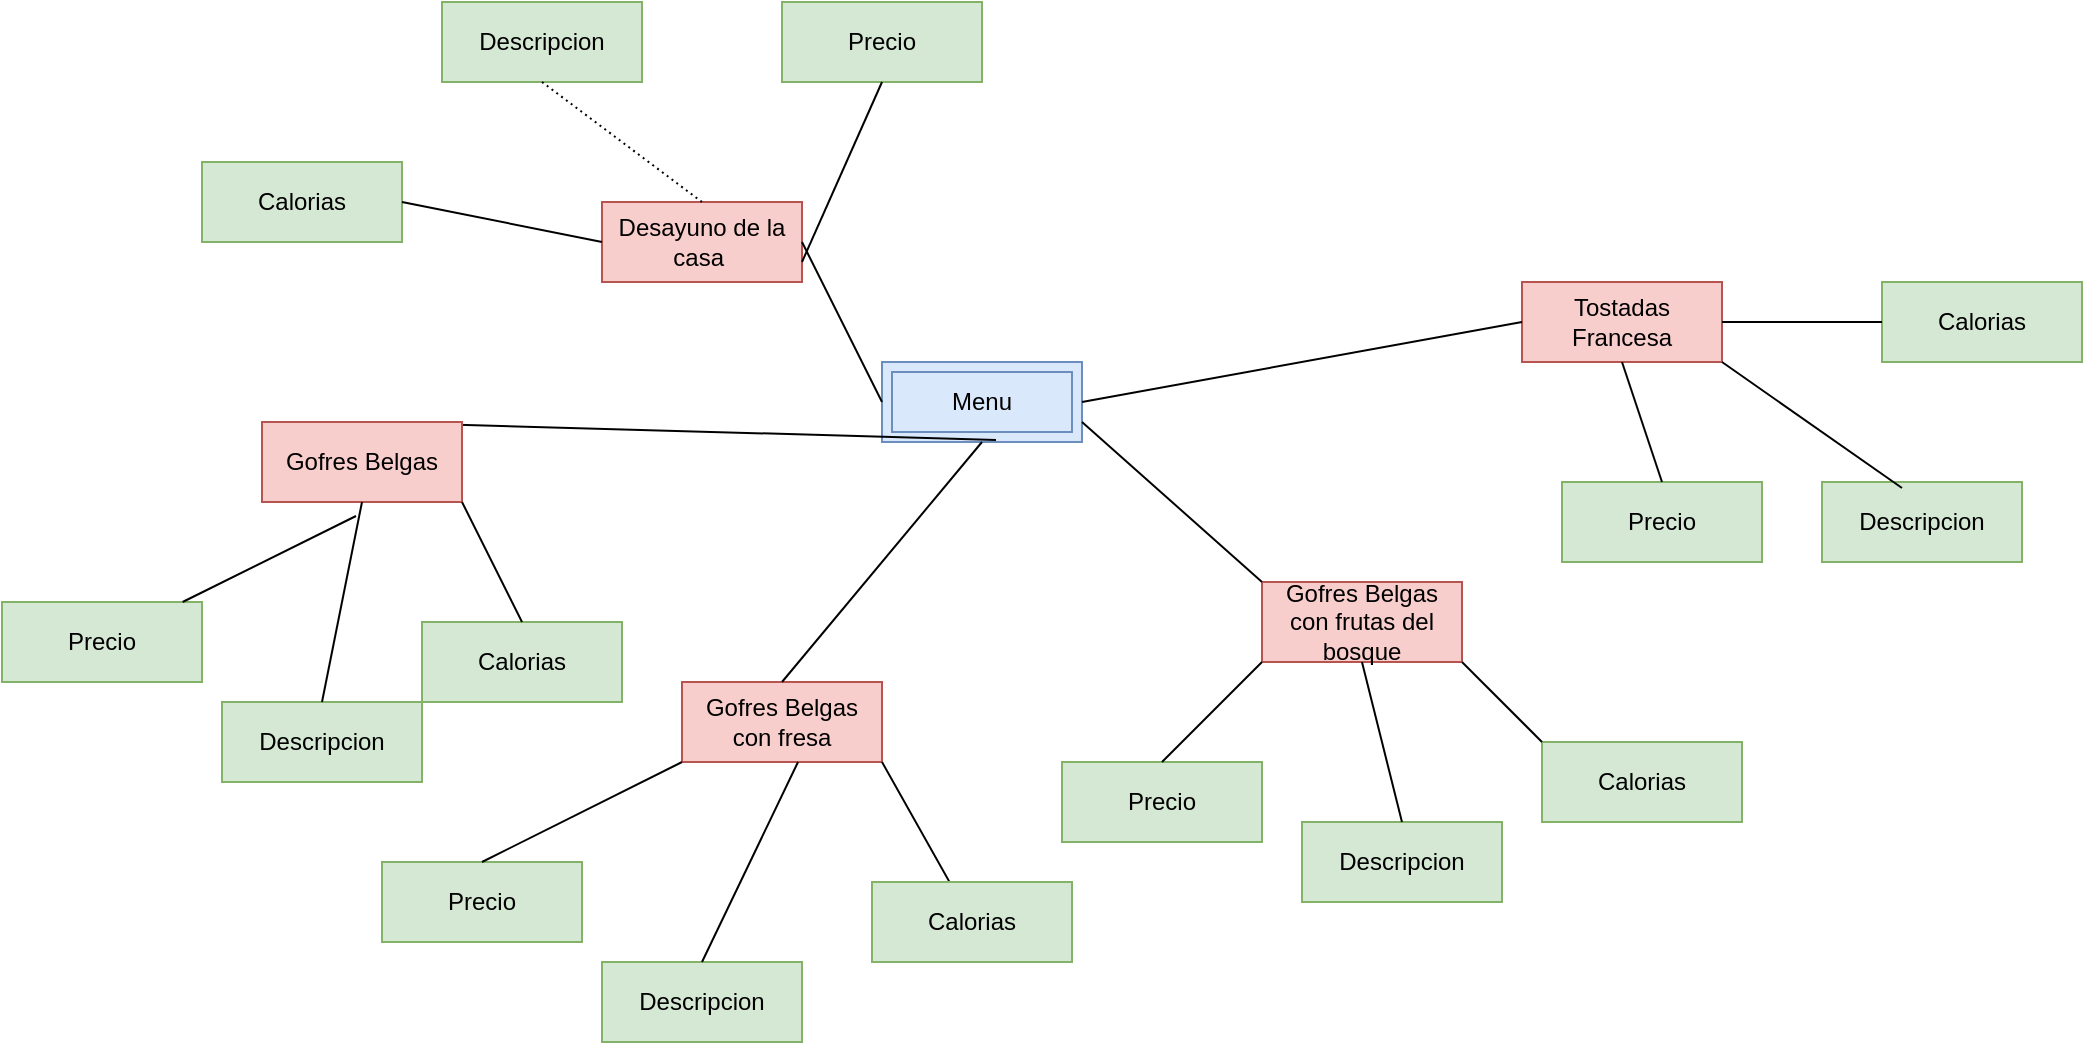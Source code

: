 <mxfile version="21.8.2" type="google">
  <diagram id="R2lEEEUBdFMjLlhIrx00" name="Page-1">
    <mxGraphModel grid="1" page="1" gridSize="10" guides="1" tooltips="1" connect="1" arrows="1" fold="1" pageScale="1" pageWidth="850" pageHeight="1100" math="0" shadow="0" extFonts="Permanent Marker^https://fonts.googleapis.com/css?family=Permanent+Marker">
      <root>
        <mxCell id="0" />
        <mxCell id="1" parent="0" />
        <mxCell id="gkXuOz1TAqJlycuNWTd--1" value="Menu" style="shape=ext;margin=3;double=1;whiteSpace=wrap;html=1;align=center;fillColor=#dae8fc;strokeColor=#6c8ebf;" vertex="1" parent="1">
          <mxGeometry x="330" y="50" width="100" height="40" as="geometry" />
        </mxCell>
        <mxCell id="gkXuOz1TAqJlycuNWTd--2" value="" style="endArrow=none;html=1;rounded=0;exitX=0.57;exitY=0.975;exitDx=0;exitDy=0;exitPerimeter=0;entryX=0.5;entryY=0;entryDx=0;entryDy=0;" edge="1" parent="1" source="gkXuOz1TAqJlycuNWTd--1" target="gkXuOz1TAqJlycuNWTd--30">
          <mxGeometry relative="1" as="geometry">
            <mxPoint x="340" y="250" as="sourcePoint" />
            <mxPoint x="130" y="120" as="targetPoint" />
          </mxGeometry>
        </mxCell>
        <mxCell id="gkXuOz1TAqJlycuNWTd--30" value="Gofres Belgas" style="whiteSpace=wrap;html=1;align=center;fillColor=#f8cecc;strokeColor=#b85450;" vertex="1" parent="1">
          <mxGeometry x="20" y="80" width="100" height="40" as="geometry" />
        </mxCell>
        <mxCell id="gkXuOz1TAqJlycuNWTd--31" value="Precio" style="whiteSpace=wrap;html=1;align=center;fillColor=#d5e8d4;strokeColor=#82b366;" vertex="1" parent="1">
          <mxGeometry x="-110" y="170" width="100" height="40" as="geometry" />
        </mxCell>
        <mxCell id="gkXuOz1TAqJlycuNWTd--32" value="" style="endArrow=none;html=1;rounded=0;entryX=0.47;entryY=1.175;entryDx=0;entryDy=0;entryPerimeter=0;" edge="1" parent="1" source="gkXuOz1TAqJlycuNWTd--31" target="gkXuOz1TAqJlycuNWTd--30">
          <mxGeometry relative="1" as="geometry">
            <mxPoint x="-40" y="250" as="sourcePoint" />
            <mxPoint x="120" y="250" as="targetPoint" />
          </mxGeometry>
        </mxCell>
        <mxCell id="gkXuOz1TAqJlycuNWTd--33" value="Descripcion" style="whiteSpace=wrap;html=1;align=center;fillColor=#d5e8d4;strokeColor=#82b366;" vertex="1" parent="1">
          <mxGeometry y="220" width="100" height="40" as="geometry" />
        </mxCell>
        <mxCell id="gkXuOz1TAqJlycuNWTd--34" value="" style="endArrow=none;html=1;rounded=0;entryX=0.5;entryY=1;entryDx=0;entryDy=0;exitX=0.5;exitY=0;exitDx=0;exitDy=0;" edge="1" parent="1" source="gkXuOz1TAqJlycuNWTd--33" target="gkXuOz1TAqJlycuNWTd--30">
          <mxGeometry relative="1" as="geometry">
            <mxPoint x="-40" y="250" as="sourcePoint" />
            <mxPoint x="120" y="250" as="targetPoint" />
          </mxGeometry>
        </mxCell>
        <mxCell id="gkXuOz1TAqJlycuNWTd--35" value="Calorias" style="whiteSpace=wrap;html=1;align=center;fillColor=#d5e8d4;strokeColor=#82b366;" vertex="1" parent="1">
          <mxGeometry x="100" y="180" width="100" height="40" as="geometry" />
        </mxCell>
        <mxCell id="gkXuOz1TAqJlycuNWTd--36" value="" style="endArrow=none;html=1;rounded=0;entryX=1;entryY=1;entryDx=0;entryDy=0;exitX=0.5;exitY=0;exitDx=0;exitDy=0;" edge="1" parent="1" source="gkXuOz1TAqJlycuNWTd--35" target="gkXuOz1TAqJlycuNWTd--30">
          <mxGeometry relative="1" as="geometry">
            <mxPoint x="-40" y="250" as="sourcePoint" />
            <mxPoint x="120" y="250" as="targetPoint" />
          </mxGeometry>
        </mxCell>
        <mxCell id="gkXuOz1TAqJlycuNWTd--37" value="Gofres Belgas con fresa" style="whiteSpace=wrap;html=1;align=center;fillColor=#f8cecc;strokeColor=#b85450;" vertex="1" parent="1">
          <mxGeometry x="230" y="210" width="100" height="40" as="geometry" />
        </mxCell>
        <mxCell id="gkXuOz1TAqJlycuNWTd--38" value="" style="endArrow=none;html=1;rounded=0;entryX=0.5;entryY=0;entryDx=0;entryDy=0;" edge="1" parent="1" target="gkXuOz1TAqJlycuNWTd--37">
          <mxGeometry relative="1" as="geometry">
            <mxPoint x="380" y="90" as="sourcePoint" />
            <mxPoint x="530" y="370" as="targetPoint" />
          </mxGeometry>
        </mxCell>
        <mxCell id="gkXuOz1TAqJlycuNWTd--40" value="" style="endArrow=none;html=1;rounded=0;exitX=1;exitY=1;exitDx=0;exitDy=0;" edge="1" parent="1" source="gkXuOz1TAqJlycuNWTd--37" target="gkXuOz1TAqJlycuNWTd--41">
          <mxGeometry relative="1" as="geometry">
            <mxPoint x="240" y="250" as="sourcePoint" />
            <mxPoint x="400" y="250" as="targetPoint" />
          </mxGeometry>
        </mxCell>
        <mxCell id="gkXuOz1TAqJlycuNWTd--41" value="Calorias" style="whiteSpace=wrap;html=1;align=center;fillColor=#d5e8d4;strokeColor=#82b366;" vertex="1" parent="1">
          <mxGeometry x="325" y="310" width="100" height="40" as="geometry" />
        </mxCell>
        <mxCell id="gkXuOz1TAqJlycuNWTd--42" value="Descripcion" style="whiteSpace=wrap;html=1;align=center;fillColor=#d5e8d4;strokeColor=#82b366;" vertex="1" parent="1">
          <mxGeometry x="190" y="350" width="100" height="40" as="geometry" />
        </mxCell>
        <mxCell id="gkXuOz1TAqJlycuNWTd--43" value="Precio" style="whiteSpace=wrap;html=1;align=center;fillColor=#d5e8d4;strokeColor=#82b366;" vertex="1" parent="1">
          <mxGeometry x="80" y="300" width="100" height="40" as="geometry" />
        </mxCell>
        <mxCell id="gkXuOz1TAqJlycuNWTd--44" value="" style="endArrow=none;html=1;rounded=0;entryX=0.58;entryY=1;entryDx=0;entryDy=0;entryPerimeter=0;exitX=0.5;exitY=0;exitDx=0;exitDy=0;" edge="1" parent="1" source="gkXuOz1TAqJlycuNWTd--42" target="gkXuOz1TAqJlycuNWTd--37">
          <mxGeometry relative="1" as="geometry">
            <mxPoint x="240" y="250" as="sourcePoint" />
            <mxPoint x="400" y="250" as="targetPoint" />
          </mxGeometry>
        </mxCell>
        <mxCell id="gkXuOz1TAqJlycuNWTd--47" value="" style="endArrow=none;html=1;rounded=0;exitX=0.5;exitY=0;exitDx=0;exitDy=0;entryX=0;entryY=1;entryDx=0;entryDy=0;" edge="1" parent="1" source="gkXuOz1TAqJlycuNWTd--43" target="gkXuOz1TAqJlycuNWTd--37">
          <mxGeometry relative="1" as="geometry">
            <mxPoint x="200" y="220" as="sourcePoint" />
            <mxPoint x="340" y="190" as="targetPoint" />
          </mxGeometry>
        </mxCell>
        <mxCell id="gkXuOz1TAqJlycuNWTd--49" value="Gofres Belgas con frutas del bosque" style="whiteSpace=wrap;html=1;align=center;fillColor=#f8cecc;strokeColor=#b85450;" vertex="1" parent="1">
          <mxGeometry x="520" y="160" width="100" height="40" as="geometry" />
        </mxCell>
        <mxCell id="gkXuOz1TAqJlycuNWTd--50" value="" style="endArrow=none;html=1;rounded=0;exitX=1;exitY=0.75;exitDx=0;exitDy=0;entryX=0;entryY=0;entryDx=0;entryDy=0;" edge="1" parent="1" source="gkXuOz1TAqJlycuNWTd--1" target="gkXuOz1TAqJlycuNWTd--49">
          <mxGeometry relative="1" as="geometry">
            <mxPoint x="560" y="250" as="sourcePoint" />
            <mxPoint x="720" y="250" as="targetPoint" />
          </mxGeometry>
        </mxCell>
        <mxCell id="gkXuOz1TAqJlycuNWTd--51" value="Precio" style="whiteSpace=wrap;html=1;align=center;fillColor=#d5e8d4;strokeColor=#82b366;" vertex="1" parent="1">
          <mxGeometry x="420" y="250" width="100" height="40" as="geometry" />
        </mxCell>
        <mxCell id="gkXuOz1TAqJlycuNWTd--52" value="Descripcion" style="whiteSpace=wrap;html=1;align=center;fillColor=#d5e8d4;strokeColor=#82b366;" vertex="1" parent="1">
          <mxGeometry x="540" y="280" width="100" height="40" as="geometry" />
        </mxCell>
        <mxCell id="gkXuOz1TAqJlycuNWTd--53" value="Calorias" style="whiteSpace=wrap;html=1;align=center;fillColor=#d5e8d4;strokeColor=#82b366;" vertex="1" parent="1">
          <mxGeometry x="660" y="240" width="100" height="40" as="geometry" />
        </mxCell>
        <mxCell id="gkXuOz1TAqJlycuNWTd--54" value="" style="endArrow=none;html=1;rounded=0;exitX=0.5;exitY=0;exitDx=0;exitDy=0;entryX=0;entryY=1;entryDx=0;entryDy=0;" edge="1" parent="1" source="gkXuOz1TAqJlycuNWTd--51" target="gkXuOz1TAqJlycuNWTd--49">
          <mxGeometry relative="1" as="geometry">
            <mxPoint x="560" y="250" as="sourcePoint" />
            <mxPoint x="720" y="250" as="targetPoint" />
          </mxGeometry>
        </mxCell>
        <mxCell id="gkXuOz1TAqJlycuNWTd--55" value="" style="endArrow=none;html=1;rounded=0;exitX=0.5;exitY=1;exitDx=0;exitDy=0;entryX=0.5;entryY=0;entryDx=0;entryDy=0;" edge="1" parent="1" source="gkXuOz1TAqJlycuNWTd--49" target="gkXuOz1TAqJlycuNWTd--52">
          <mxGeometry relative="1" as="geometry">
            <mxPoint x="560" y="250" as="sourcePoint" />
            <mxPoint x="680" y="250" as="targetPoint" />
          </mxGeometry>
        </mxCell>
        <mxCell id="gkXuOz1TAqJlycuNWTd--56" value="" style="endArrow=none;html=1;rounded=0;exitX=1;exitY=1;exitDx=0;exitDy=0;entryX=0;entryY=0;entryDx=0;entryDy=0;" edge="1" parent="1" source="gkXuOz1TAqJlycuNWTd--49" target="gkXuOz1TAqJlycuNWTd--53">
          <mxGeometry relative="1" as="geometry">
            <mxPoint x="560" y="250" as="sourcePoint" />
            <mxPoint x="720" y="172" as="targetPoint" />
          </mxGeometry>
        </mxCell>
        <mxCell id="gkXuOz1TAqJlycuNWTd--57" value="Tostadas Francesa" style="whiteSpace=wrap;html=1;align=center;fillColor=#f8cecc;strokeColor=#b85450;" vertex="1" parent="1">
          <mxGeometry x="650" y="10" width="100" height="40" as="geometry" />
        </mxCell>
        <mxCell id="GbskJlC3cEKNhSF550ly-1" value="" style="endArrow=none;html=1;rounded=0;exitX=1;exitY=0.5;exitDx=0;exitDy=0;entryX=0;entryY=0.5;entryDx=0;entryDy=0;" edge="1" parent="1" source="gkXuOz1TAqJlycuNWTd--1" target="gkXuOz1TAqJlycuNWTd--57">
          <mxGeometry relative="1" as="geometry">
            <mxPoint x="350" y="250" as="sourcePoint" />
            <mxPoint x="510" y="250" as="targetPoint" />
          </mxGeometry>
        </mxCell>
        <mxCell id="GbskJlC3cEKNhSF550ly-2" value="Calorias" style="whiteSpace=wrap;html=1;align=center;fillColor=#d5e8d4;strokeColor=#82b366;" vertex="1" parent="1">
          <mxGeometry x="830" y="10" width="100" height="40" as="geometry" />
        </mxCell>
        <mxCell id="GbskJlC3cEKNhSF550ly-3" value="Precio" style="whiteSpace=wrap;html=1;align=center;fillColor=#d5e8d4;strokeColor=#82b366;" vertex="1" parent="1">
          <mxGeometry x="670" y="110" width="100" height="40" as="geometry" />
        </mxCell>
        <mxCell id="GbskJlC3cEKNhSF550ly-4" value="Descripcion" style="whiteSpace=wrap;html=1;align=center;fillColor=#d5e8d4;strokeColor=#82b366;" vertex="1" parent="1">
          <mxGeometry x="800" y="110" width="100" height="40" as="geometry" />
        </mxCell>
        <mxCell id="GbskJlC3cEKNhSF550ly-6" value="" style="endArrow=none;html=1;rounded=0;exitX=0.5;exitY=1;exitDx=0;exitDy=0;entryX=0.5;entryY=0;entryDx=0;entryDy=0;" edge="1" parent="1" source="gkXuOz1TAqJlycuNWTd--57" target="GbskJlC3cEKNhSF550ly-3">
          <mxGeometry relative="1" as="geometry">
            <mxPoint x="540" y="250" as="sourcePoint" />
            <mxPoint x="700" y="250" as="targetPoint" />
          </mxGeometry>
        </mxCell>
        <mxCell id="GbskJlC3cEKNhSF550ly-7" value="" style="endArrow=none;html=1;rounded=0;exitX=1;exitY=1;exitDx=0;exitDy=0;entryX=0.4;entryY=0.075;entryDx=0;entryDy=0;entryPerimeter=0;" edge="1" parent="1" source="gkXuOz1TAqJlycuNWTd--57" target="GbskJlC3cEKNhSF550ly-4">
          <mxGeometry relative="1" as="geometry">
            <mxPoint x="540" y="250" as="sourcePoint" />
            <mxPoint x="700" y="250" as="targetPoint" />
          </mxGeometry>
        </mxCell>
        <mxCell id="GbskJlC3cEKNhSF550ly-8" value="" style="endArrow=none;html=1;rounded=0;exitX=1;exitY=0.5;exitDx=0;exitDy=0;entryX=0;entryY=0.5;entryDx=0;entryDy=0;" edge="1" parent="1" source="gkXuOz1TAqJlycuNWTd--57" target="GbskJlC3cEKNhSF550ly-2">
          <mxGeometry relative="1" as="geometry">
            <mxPoint x="540" y="120" as="sourcePoint" />
            <mxPoint x="700" y="120" as="targetPoint" />
          </mxGeometry>
        </mxCell>
        <mxCell id="GbskJlC3cEKNhSF550ly-9" value="Desayuno de la casa&amp;nbsp;" style="whiteSpace=wrap;html=1;align=center;fillColor=#f8cecc;strokeColor=#b85450;" vertex="1" parent="1">
          <mxGeometry x="190" y="-30" width="100" height="40" as="geometry" />
        </mxCell>
        <mxCell id="GbskJlC3cEKNhSF550ly-10" value="" style="endArrow=none;html=1;rounded=0;entryX=0;entryY=0.5;entryDx=0;entryDy=0;exitX=1;exitY=0.5;exitDx=0;exitDy=0;" edge="1" parent="1" source="GbskJlC3cEKNhSF550ly-9" target="gkXuOz1TAqJlycuNWTd--1">
          <mxGeometry relative="1" as="geometry">
            <mxPoint x="260" y="-30" as="sourcePoint" />
            <mxPoint x="390" y="120" as="targetPoint" />
          </mxGeometry>
        </mxCell>
        <mxCell id="GbskJlC3cEKNhSF550ly-11" value="Precio" style="whiteSpace=wrap;html=1;align=center;fillColor=#d5e8d4;strokeColor=#82b366;" vertex="1" parent="1">
          <mxGeometry x="280" y="-130" width="100" height="40" as="geometry" />
        </mxCell>
        <mxCell id="GbskJlC3cEKNhSF550ly-12" value="Descripcion" style="whiteSpace=wrap;html=1;align=center;fillColor=#d5e8d4;strokeColor=#82b366;" vertex="1" parent="1">
          <mxGeometry x="110" y="-130" width="100" height="40" as="geometry" />
        </mxCell>
        <mxCell id="GbskJlC3cEKNhSF550ly-13" value="Calorias" style="whiteSpace=wrap;html=1;align=center;fillColor=#d5e8d4;strokeColor=#82b366;" vertex="1" parent="1">
          <mxGeometry x="-10" y="-50" width="100" height="40" as="geometry" />
        </mxCell>
        <mxCell id="GbskJlC3cEKNhSF550ly-14" value="" style="endArrow=none;html=1;rounded=0;exitX=1;exitY=0.5;exitDx=0;exitDy=0;entryX=0;entryY=0.5;entryDx=0;entryDy=0;" edge="1" parent="1" source="GbskJlC3cEKNhSF550ly-13" target="GbskJlC3cEKNhSF550ly-9">
          <mxGeometry relative="1" as="geometry">
            <mxPoint x="230" y="120" as="sourcePoint" />
            <mxPoint x="390" y="120" as="targetPoint" />
          </mxGeometry>
        </mxCell>
        <mxCell id="GbskJlC3cEKNhSF550ly-15" value="" style="endArrow=none;html=1;rounded=0;dashed=1;dashPattern=1 2;exitX=0.5;exitY=1;exitDx=0;exitDy=0;entryX=0.5;entryY=0;entryDx=0;entryDy=0;" edge="1" parent="1" source="GbskJlC3cEKNhSF550ly-12" target="GbskJlC3cEKNhSF550ly-9">
          <mxGeometry relative="1" as="geometry">
            <mxPoint x="230" y="120" as="sourcePoint" />
            <mxPoint x="390" y="120" as="targetPoint" />
          </mxGeometry>
        </mxCell>
        <mxCell id="GbskJlC3cEKNhSF550ly-17" value="" style="endArrow=none;html=1;rounded=0;entryX=0.5;entryY=1;entryDx=0;entryDy=0;exitX=1;exitY=0.75;exitDx=0;exitDy=0;" edge="1" parent="1" source="GbskJlC3cEKNhSF550ly-9" target="GbskJlC3cEKNhSF550ly-11">
          <mxGeometry relative="1" as="geometry">
            <mxPoint x="230" y="120" as="sourcePoint" />
            <mxPoint x="390" y="120" as="targetPoint" />
          </mxGeometry>
        </mxCell>
      </root>
    </mxGraphModel>
  </diagram>
</mxfile>
